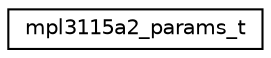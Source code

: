 digraph "Graphical Class Hierarchy"
{
 // LATEX_PDF_SIZE
  edge [fontname="Helvetica",fontsize="10",labelfontname="Helvetica",labelfontsize="10"];
  node [fontname="Helvetica",fontsize="10",shape=record];
  rankdir="LR";
  Node0 [label="mpl3115a2_params_t",height=0.2,width=0.4,color="black", fillcolor="white", style="filled",URL="$structmpl3115a2__params__t.html",tooltip="Configuration parameters."];
}
